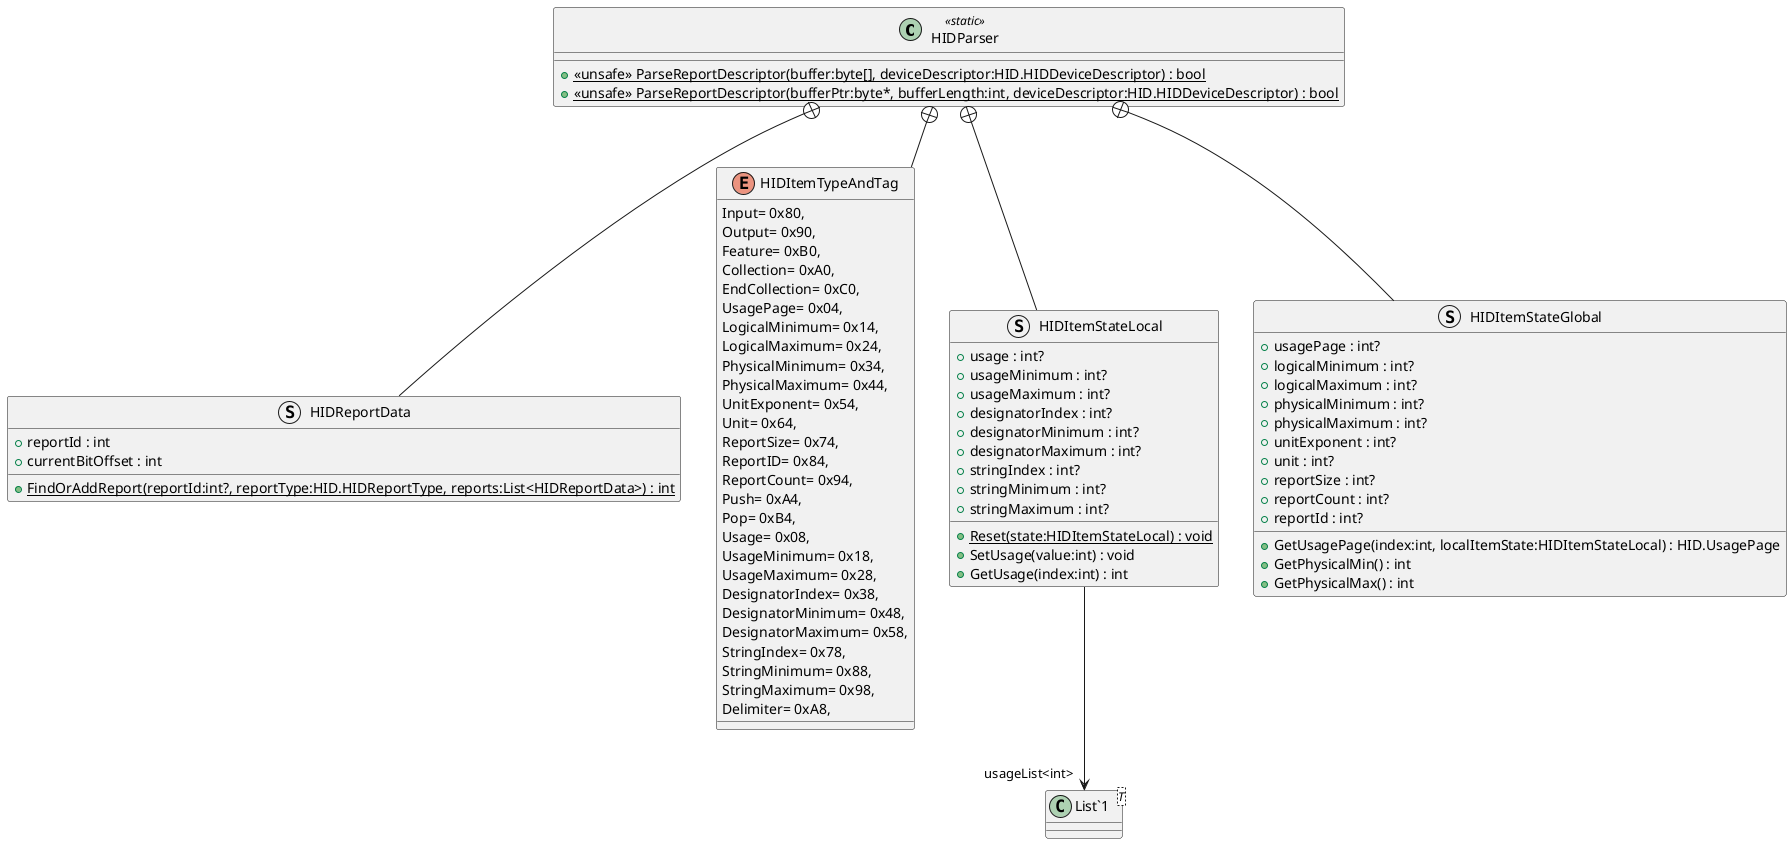 @startuml
class HIDParser <<static>> {
    + {static} <<unsafe>> ParseReportDescriptor(buffer:byte[], deviceDescriptor:HID.HIDDeviceDescriptor) : bool
    + <<unsafe>> {static} ParseReportDescriptor(bufferPtr:byte*, bufferLength:int, deviceDescriptor:HID.HIDDeviceDescriptor) : bool
}
struct HIDReportData {
    + reportId : int
    + currentBitOffset : int
    + {static} FindOrAddReport(reportId:int?, reportType:HID.HIDReportType, reports:List<HIDReportData>) : int
}
enum HIDItemTypeAndTag {
    Input= 0x80,
    Output= 0x90,
    Feature= 0xB0,
    Collection= 0xA0,
    EndCollection= 0xC0,
    UsagePage= 0x04,
    LogicalMinimum= 0x14,
    LogicalMaximum= 0x24,
    PhysicalMinimum= 0x34,
    PhysicalMaximum= 0x44,
    UnitExponent= 0x54,
    Unit= 0x64,
    ReportSize= 0x74,
    ReportID= 0x84,
    ReportCount= 0x94,
    Push= 0xA4,
    Pop= 0xB4,
    Usage= 0x08,
    UsageMinimum= 0x18,
    UsageMaximum= 0x28,
    DesignatorIndex= 0x38,
    DesignatorMinimum= 0x48,
    DesignatorMaximum= 0x58,
    StringIndex= 0x78,
    StringMinimum= 0x88,
    StringMaximum= 0x98,
    Delimiter= 0xA8,
}
struct HIDItemStateLocal {
    + usage : int?
    + usageMinimum : int?
    + usageMaximum : int?
    + designatorIndex : int?
    + designatorMinimum : int?
    + designatorMaximum : int?
    + stringIndex : int?
    + stringMinimum : int?
    + stringMaximum : int?
    + {static} Reset(state:HIDItemStateLocal) : void
    + SetUsage(value:int) : void
    + GetUsage(index:int) : int
}
struct HIDItemStateGlobal {
    + usagePage : int?
    + logicalMinimum : int?
    + logicalMaximum : int?
    + physicalMinimum : int?
    + physicalMaximum : int?
    + unitExponent : int?
    + unit : int?
    + reportSize : int?
    + reportCount : int?
    + reportId : int?
    + GetUsagePage(index:int, localItemState:HIDItemStateLocal) : HID.UsagePage
    + GetPhysicalMin() : int
    + GetPhysicalMax() : int
}
class "List`1"<T> {
}
HIDParser +-- HIDReportData
HIDParser +-- HIDItemTypeAndTag
HIDParser +-- HIDItemStateLocal
HIDItemStateLocal --> "usageList<int>" "List`1"
HIDParser +-- HIDItemStateGlobal
@enduml
